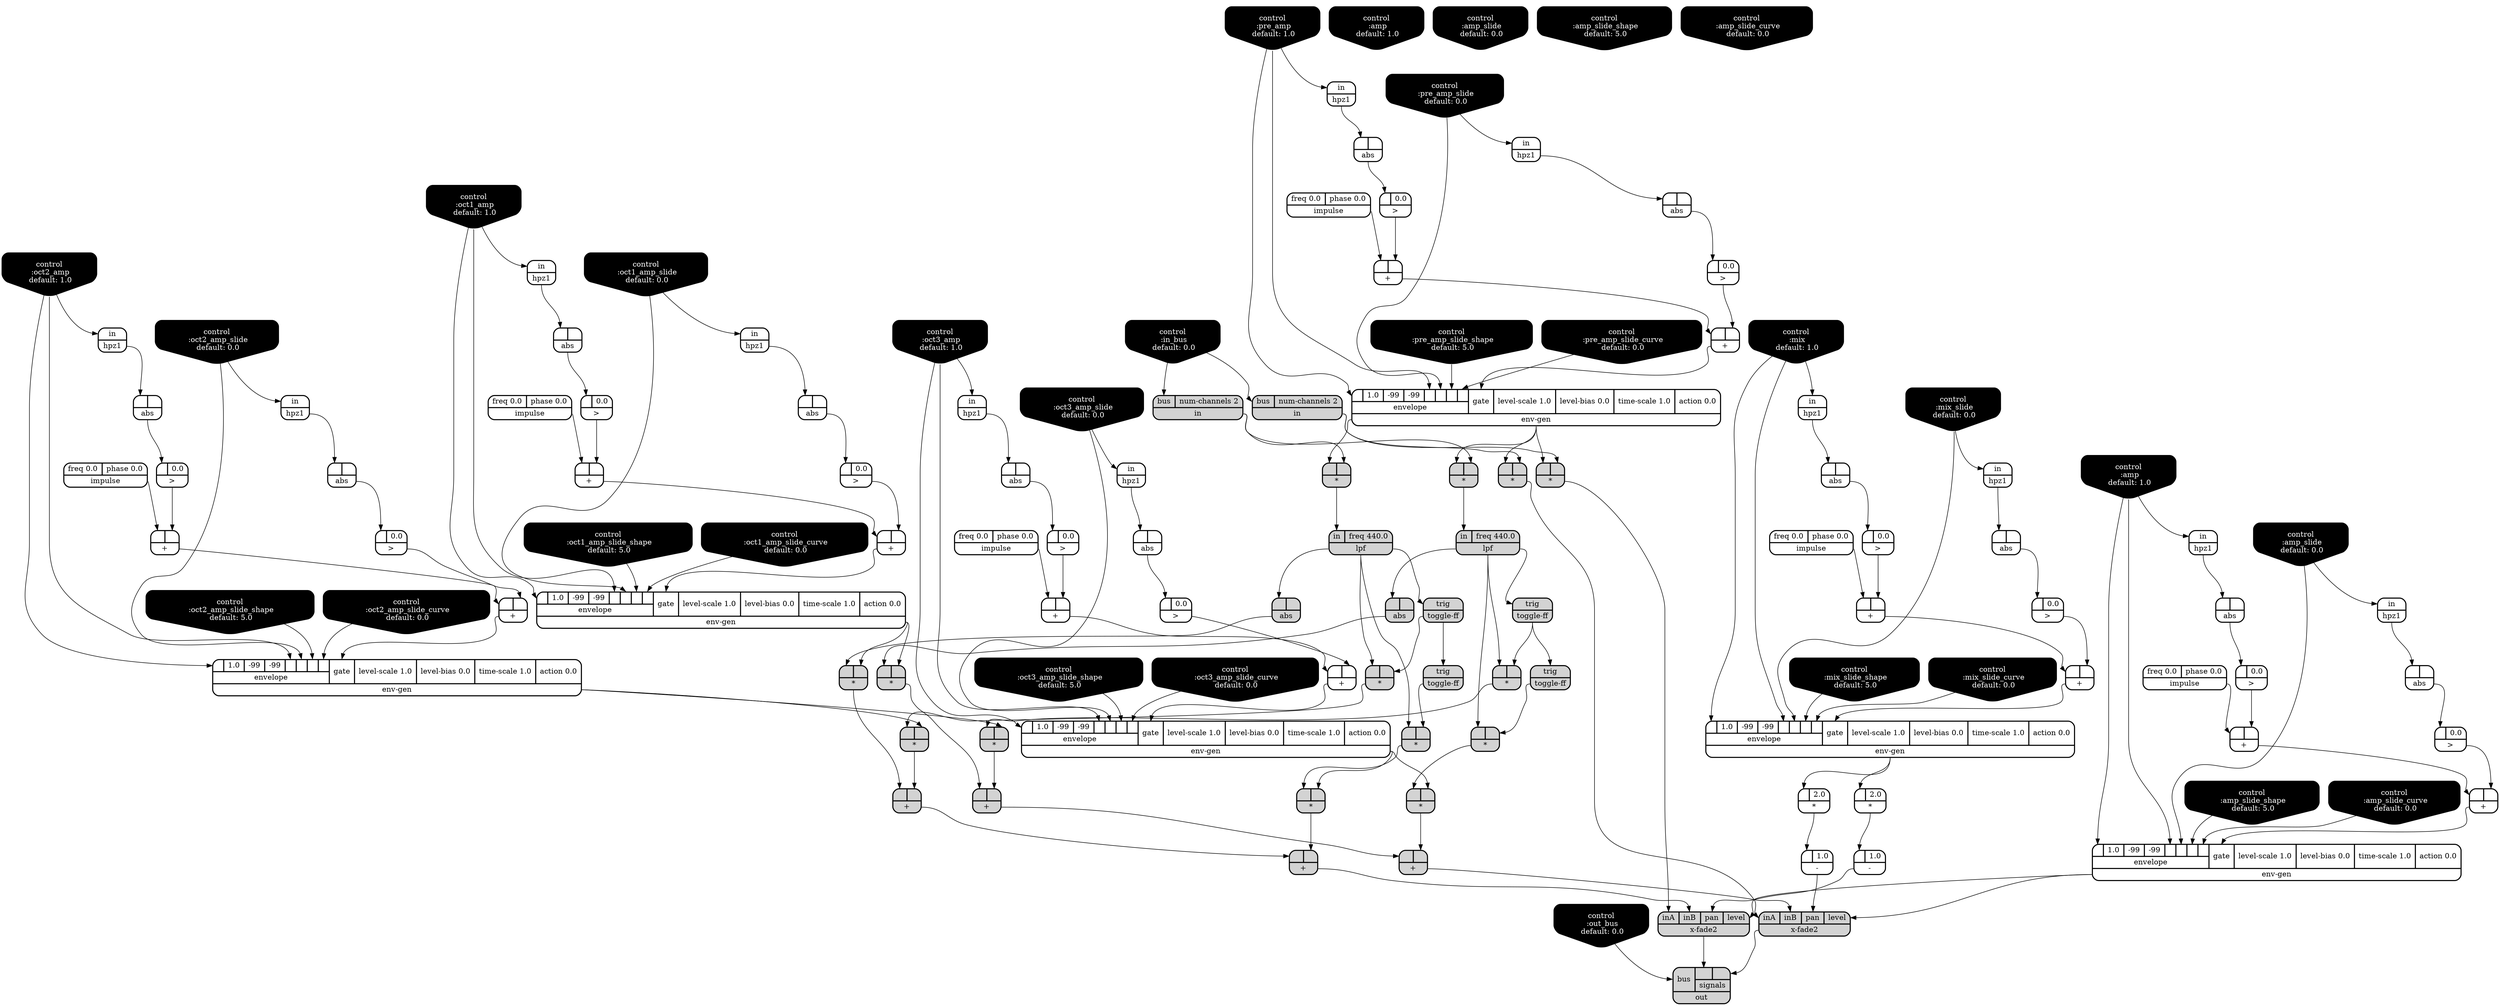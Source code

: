 digraph synthdef {
51 [label = "{{ <a> |<b> } |<__UG_NAME__>* }" style="filled, bold, rounded"  shape=record rankdir=LR];
64 [label = "{{ <a> |<b> } |<__UG_NAME__>* }" style="filled, bold, rounded"  shape=record rankdir=LR];
68 [label = "{{ <a> |<b> } |<__UG_NAME__>* }" style="filled, bold, rounded"  shape=record rankdir=LR];
79 [label = "{{ <a> |<b> } |<__UG_NAME__>* }" style="filled, bold, rounded"  shape=record rankdir=LR];
89 [label = "{{ <a> |<b> 2.0} |<__UG_NAME__>* }" style="bold, rounded" shape=record rankdir=LR];
91 [label = "{{ <a> |<b> } |<__UG_NAME__>* }" style="filled, bold, rounded"  shape=record rankdir=LR];
100 [label = "{{ <a> |<b> } |<__UG_NAME__>* }" style="filled, bold, rounded"  shape=record rankdir=LR];
103 [label = "{{ <a> |<b> } |<__UG_NAME__>* }" style="filled, bold, rounded"  shape=record rankdir=LR];
105 [label = "{{ <a> |<b> } |<__UG_NAME__>* }" style="filled, bold, rounded"  shape=record rankdir=LR];
106 [label = "{{ <a> |<b> 2.0} |<__UG_NAME__>* }" style="bold, rounded" shape=record rankdir=LR];
109 [label = "{{ <a> |<b> } |<__UG_NAME__>* }" style="filled, bold, rounded"  shape=record rankdir=LR];
112 [label = "{{ <a> |<b> } |<__UG_NAME__>* }" style="filled, bold, rounded"  shape=record rankdir=LR];
113 [label = "{{ <a> |<b> } |<__UG_NAME__>* }" style="filled, bold, rounded"  shape=record rankdir=LR];
117 [label = "{{ <a> |<b> } |<__UG_NAME__>* }" style="filled, bold, rounded"  shape=record rankdir=LR];
118 [label = "{{ <a> |<b> } |<__UG_NAME__>* }" style="filled, bold, rounded"  shape=record rankdir=LR];
120 [label = "{{ <a> |<b> } |<__UG_NAME__>* }" style="filled, bold, rounded"  shape=record rankdir=LR];
34 [label = "{{ <a> |<b> } |<__UG_NAME__>+ }" style="bold, rounded" shape=record rankdir=LR];
38 [label = "{{ <a> |<b> } |<__UG_NAME__>+ }" style="bold, rounded" shape=record rankdir=LR];
44 [label = "{{ <a> |<b> } |<__UG_NAME__>+ }" style="bold, rounded" shape=record rankdir=LR];
48 [label = "{{ <a> |<b> } |<__UG_NAME__>+ }" style="bold, rounded" shape=record rankdir=LR];
58 [label = "{{ <a> |<b> } |<__UG_NAME__>+ }" style="bold, rounded" shape=record rankdir=LR];
62 [label = "{{ <a> |<b> } |<__UG_NAME__>+ }" style="bold, rounded" shape=record rankdir=LR];
74 [label = "{{ <a> |<b> } |<__UG_NAME__>+ }" style="bold, rounded" shape=record rankdir=LR];
78 [label = "{{ <a> |<b> } |<__UG_NAME__>+ }" style="bold, rounded" shape=record rankdir=LR];
85 [label = "{{ <a> |<b> } |<__UG_NAME__>+ }" style="bold, rounded" shape=record rankdir=LR];
87 [label = "{{ <a> |<b> } |<__UG_NAME__>+ }" style="bold, rounded" shape=record rankdir=LR];
94 [label = "{{ <a> |<b> } |<__UG_NAME__>+ }" style="bold, rounded" shape=record rankdir=LR];
98 [label = "{{ <a> |<b> } |<__UG_NAME__>+ }" style="bold, rounded" shape=record rankdir=LR];
110 [label = "{{ <a> |<b> } |<__UG_NAME__>+ }" style="filled, bold, rounded"  shape=record rankdir=LR];
114 [label = "{{ <a> |<b> } |<__UG_NAME__>+ }" style="filled, bold, rounded"  shape=record rankdir=LR];
121 [label = "{{ <a> |<b> } |<__UG_NAME__>+ }" style="filled, bold, rounded"  shape=record rankdir=LR];
122 [label = "{{ <a> |<b> } |<__UG_NAME__>+ }" style="filled, bold, rounded"  shape=record rankdir=LR];
108 [label = "{{ <a> |<b> 1.0} |<__UG_NAME__>- }" style="bold, rounded" shape=record rankdir=LR];
116 [label = "{{ <a> |<b> 1.0} |<__UG_NAME__>- }" style="bold, rounded" shape=record rankdir=LR];
33 [label = "{{ <a> |<b> 0.0} |<__UG_NAME__>\> }" style="bold, rounded" shape=record rankdir=LR];
37 [label = "{{ <a> |<b> 0.0} |<__UG_NAME__>\> }" style="bold, rounded" shape=record rankdir=LR];
43 [label = "{{ <a> |<b> 0.0} |<__UG_NAME__>\> }" style="bold, rounded" shape=record rankdir=LR];
47 [label = "{{ <a> |<b> 0.0} |<__UG_NAME__>\> }" style="bold, rounded" shape=record rankdir=LR];
57 [label = "{{ <a> |<b> 0.0} |<__UG_NAME__>\> }" style="bold, rounded" shape=record rankdir=LR];
61 [label = "{{ <a> |<b> 0.0} |<__UG_NAME__>\> }" style="bold, rounded" shape=record rankdir=LR];
73 [label = "{{ <a> |<b> 0.0} |<__UG_NAME__>\> }" style="bold, rounded" shape=record rankdir=LR];
77 [label = "{{ <a> |<b> 0.0} |<__UG_NAME__>\> }" style="bold, rounded" shape=record rankdir=LR];
84 [label = "{{ <a> |<b> 0.0} |<__UG_NAME__>\> }" style="bold, rounded" shape=record rankdir=LR];
86 [label = "{{ <a> |<b> 0.0} |<__UG_NAME__>\> }" style="bold, rounded" shape=record rankdir=LR];
93 [label = "{{ <a> |<b> 0.0} |<__UG_NAME__>\> }" style="bold, rounded" shape=record rankdir=LR];
97 [label = "{{ <a> |<b> 0.0} |<__UG_NAME__>\> }" style="bold, rounded" shape=record rankdir=LR];
32 [label = "{{ <a> |<b> } |<__UG_NAME__>abs }" style="bold, rounded" shape=record rankdir=LR];
36 [label = "{{ <a> |<b> } |<__UG_NAME__>abs }" style="bold, rounded" shape=record rankdir=LR];
42 [label = "{{ <a> |<b> } |<__UG_NAME__>abs }" style="bold, rounded" shape=record rankdir=LR];
46 [label = "{{ <a> |<b> } |<__UG_NAME__>abs }" style="bold, rounded" shape=record rankdir=LR];
53 [label = "{{ <a> |<b> } |<__UG_NAME__>abs }" style="filled, bold, rounded"  shape=record rankdir=LR];
56 [label = "{{ <a> |<b> } |<__UG_NAME__>abs }" style="bold, rounded" shape=record rankdir=LR];
60 [label = "{{ <a> |<b> } |<__UG_NAME__>abs }" style="bold, rounded" shape=record rankdir=LR];
66 [label = "{{ <a> |<b> } |<__UG_NAME__>abs }" style="bold, rounded" shape=record rankdir=LR];
69 [label = "{{ <a> |<b> } |<__UG_NAME__>abs }" style="bold, rounded" shape=record rankdir=LR];
72 [label = "{{ <a> |<b> } |<__UG_NAME__>abs }" style="bold, rounded" shape=record rankdir=LR];
76 [label = "{{ <a> |<b> } |<__UG_NAME__>abs }" style="bold, rounded" shape=record rankdir=LR];
83 [label = "{{ <a> |<b> } |<__UG_NAME__>abs }" style="bold, rounded" shape=record rankdir=LR];
96 [label = "{{ <a> |<b> } |<__UG_NAME__>abs }" style="bold, rounded" shape=record rankdir=LR];
119 [label = "{{ <a> |<b> } |<__UG_NAME__>abs }" style="filled, bold, rounded"  shape=record rankdir=LR];
0 [label = "control
 :amp
 default: 1.0" shape=invhouse style="rounded, filled, bold" fillcolor=black fontcolor=white ]; 
1 [label = "control
 :amp_slide
 default: 0.0" shape=invhouse style="rounded, filled, bold" fillcolor=black fontcolor=white ]; 
2 [label = "control
 :amp_slide_shape
 default: 5.0" shape=invhouse style="rounded, filled, bold" fillcolor=black fontcolor=white ]; 
3 [label = "control
 :amp_slide_curve
 default: 0.0" shape=invhouse style="rounded, filled, bold" fillcolor=black fontcolor=white ]; 
4 [label = "control
 :mix
 default: 1.0" shape=invhouse style="rounded, filled, bold" fillcolor=black fontcolor=white ]; 
5 [label = "control
 :mix_slide
 default: 0.0" shape=invhouse style="rounded, filled, bold" fillcolor=black fontcolor=white ]; 
6 [label = "control
 :mix_slide_shape
 default: 5.0" shape=invhouse style="rounded, filled, bold" fillcolor=black fontcolor=white ]; 
7 [label = "control
 :mix_slide_curve
 default: 0.0" shape=invhouse style="rounded, filled, bold" fillcolor=black fontcolor=white ]; 
8 [label = "control
 :pre_amp
 default: 1.0" shape=invhouse style="rounded, filled, bold" fillcolor=black fontcolor=white ]; 
9 [label = "control
 :pre_amp_slide
 default: 0.0" shape=invhouse style="rounded, filled, bold" fillcolor=black fontcolor=white ]; 
10 [label = "control
 :pre_amp_slide_shape
 default: 5.0" shape=invhouse style="rounded, filled, bold" fillcolor=black fontcolor=white ]; 
11 [label = "control
 :pre_amp_slide_curve
 default: 0.0" shape=invhouse style="rounded, filled, bold" fillcolor=black fontcolor=white ]; 
12 [label = "control
 :amp
 default: 1.0" shape=invhouse style="rounded, filled, bold" fillcolor=black fontcolor=white ]; 
13 [label = "control
 :amp_slide
 default: 0.0" shape=invhouse style="rounded, filled, bold" fillcolor=black fontcolor=white ]; 
14 [label = "control
 :amp_slide_shape
 default: 5.0" shape=invhouse style="rounded, filled, bold" fillcolor=black fontcolor=white ]; 
15 [label = "control
 :amp_slide_curve
 default: 0.0" shape=invhouse style="rounded, filled, bold" fillcolor=black fontcolor=white ]; 
16 [label = "control
 :oct1_amp
 default: 1.0" shape=invhouse style="rounded, filled, bold" fillcolor=black fontcolor=white ]; 
17 [label = "control
 :oct1_amp_slide
 default: 0.0" shape=invhouse style="rounded, filled, bold" fillcolor=black fontcolor=white ]; 
18 [label = "control
 :oct1_amp_slide_shape
 default: 5.0" shape=invhouse style="rounded, filled, bold" fillcolor=black fontcolor=white ]; 
19 [label = "control
 :oct1_amp_slide_curve
 default: 0.0" shape=invhouse style="rounded, filled, bold" fillcolor=black fontcolor=white ]; 
20 [label = "control
 :oct2_amp
 default: 1.0" shape=invhouse style="rounded, filled, bold" fillcolor=black fontcolor=white ]; 
21 [label = "control
 :oct2_amp_slide
 default: 0.0" shape=invhouse style="rounded, filled, bold" fillcolor=black fontcolor=white ]; 
22 [label = "control
 :oct2_amp_slide_shape
 default: 5.0" shape=invhouse style="rounded, filled, bold" fillcolor=black fontcolor=white ]; 
23 [label = "control
 :oct2_amp_slide_curve
 default: 0.0" shape=invhouse style="rounded, filled, bold" fillcolor=black fontcolor=white ]; 
24 [label = "control
 :oct3_amp
 default: 1.0" shape=invhouse style="rounded, filled, bold" fillcolor=black fontcolor=white ]; 
25 [label = "control
 :oct3_amp_slide
 default: 0.0" shape=invhouse style="rounded, filled, bold" fillcolor=black fontcolor=white ]; 
26 [label = "control
 :oct3_amp_slide_shape
 default: 5.0" shape=invhouse style="rounded, filled, bold" fillcolor=black fontcolor=white ]; 
27 [label = "control
 :oct3_amp_slide_curve
 default: 0.0" shape=invhouse style="rounded, filled, bold" fillcolor=black fontcolor=white ]; 
28 [label = "control
 :in_bus
 default: 0.0" shape=invhouse style="rounded, filled, bold" fillcolor=black fontcolor=white ]; 
29 [label = "control
 :out_bus
 default: 0.0" shape=invhouse style="rounded, filled, bold" fillcolor=black fontcolor=white ]; 
49 [label = "{{ {{<envelope___control___0>|1.0|-99|-99|<envelope___control___4>|<envelope___control___5>|<envelope___control___6>|<envelope___control___7>}|envelope}|<gate> gate|<level____scale> level-scale 1.0|<level____bias> level-bias 0.0|<time____scale> time-scale 1.0|<action> action 0.0} |<__UG_NAME__>env-gen }" style="bold, rounded" shape=record rankdir=LR];
63 [label = "{{ {{<envelope___control___0>|1.0|-99|-99|<envelope___control___4>|<envelope___control___5>|<envelope___control___6>|<envelope___control___7>}|envelope}|<gate> gate|<level____scale> level-scale 1.0|<level____bias> level-bias 0.0|<time____scale> time-scale 1.0|<action> action 0.0} |<__UG_NAME__>env-gen }" style="bold, rounded" shape=record rankdir=LR];
88 [label = "{{ {{<envelope___control___0>|1.0|-99|-99|<envelope___control___4>|<envelope___control___5>|<envelope___control___6>|<envelope___control___7>}|envelope}|<gate> gate|<level____scale> level-scale 1.0|<level____bias> level-bias 0.0|<time____scale> time-scale 1.0|<action> action 0.0} |<__UG_NAME__>env-gen }" style="bold, rounded" shape=record rankdir=LR];
99 [label = "{{ {{<envelope___control___0>|1.0|-99|-99|<envelope___control___4>|<envelope___control___5>|<envelope___control___6>|<envelope___control___7>}|envelope}|<gate> gate|<level____scale> level-scale 1.0|<level____bias> level-bias 0.0|<time____scale> time-scale 1.0|<action> action 0.0} |<__UG_NAME__>env-gen }" style="bold, rounded" shape=record rankdir=LR];
104 [label = "{{ {{<envelope___control___0>|1.0|-99|-99|<envelope___control___4>|<envelope___control___5>|<envelope___control___6>|<envelope___control___7>}|envelope}|<gate> gate|<level____scale> level-scale 1.0|<level____bias> level-bias 0.0|<time____scale> time-scale 1.0|<action> action 0.0} |<__UG_NAME__>env-gen }" style="bold, rounded" shape=record rankdir=LR];
107 [label = "{{ {{<envelope___control___0>|1.0|-99|-99|<envelope___control___4>|<envelope___control___5>|<envelope___control___6>|<envelope___control___7>}|envelope}|<gate> gate|<level____scale> level-scale 1.0|<level____bias> level-bias 0.0|<time____scale> time-scale 1.0|<action> action 0.0} |<__UG_NAME__>env-gen }" style="bold, rounded" shape=record rankdir=LR];
31 [label = "{{ <in> in} |<__UG_NAME__>hpz1 }" style="bold, rounded" shape=record rankdir=LR];
35 [label = "{{ <in> in} |<__UG_NAME__>hpz1 }" style="bold, rounded" shape=record rankdir=LR];
39 [label = "{{ <in> in} |<__UG_NAME__>hpz1 }" style="bold, rounded" shape=record rankdir=LR];
41 [label = "{{ <in> in} |<__UG_NAME__>hpz1 }" style="bold, rounded" shape=record rankdir=LR];
45 [label = "{{ <in> in} |<__UG_NAME__>hpz1 }" style="bold, rounded" shape=record rankdir=LR];
55 [label = "{{ <in> in} |<__UG_NAME__>hpz1 }" style="bold, rounded" shape=record rankdir=LR];
59 [label = "{{ <in> in} |<__UG_NAME__>hpz1 }" style="bold, rounded" shape=record rankdir=LR];
65 [label = "{{ <in> in} |<__UG_NAME__>hpz1 }" style="bold, rounded" shape=record rankdir=LR];
71 [label = "{{ <in> in} |<__UG_NAME__>hpz1 }" style="bold, rounded" shape=record rankdir=LR];
75 [label = "{{ <in> in} |<__UG_NAME__>hpz1 }" style="bold, rounded" shape=record rankdir=LR];
82 [label = "{{ <in> in} |<__UG_NAME__>hpz1 }" style="bold, rounded" shape=record rankdir=LR];
95 [label = "{{ <in> in} |<__UG_NAME__>hpz1 }" style="bold, rounded" shape=record rankdir=LR];
30 [label = "{{ <freq> freq 0.0|<phase> phase 0.0} |<__UG_NAME__>impulse }" style="bold, rounded" shape=record rankdir=LR];
40 [label = "{{ <freq> freq 0.0|<phase> phase 0.0} |<__UG_NAME__>impulse }" style="bold, rounded" shape=record rankdir=LR];
54 [label = "{{ <freq> freq 0.0|<phase> phase 0.0} |<__UG_NAME__>impulse }" style="bold, rounded" shape=record rankdir=LR];
70 [label = "{{ <freq> freq 0.0|<phase> phase 0.0} |<__UG_NAME__>impulse }" style="bold, rounded" shape=record rankdir=LR];
81 [label = "{{ <freq> freq 0.0|<phase> phase 0.0} |<__UG_NAME__>impulse }" style="bold, rounded" shape=record rankdir=LR];
92 [label = "{{ <freq> freq 0.0|<phase> phase 0.0} |<__UG_NAME__>impulse }" style="bold, rounded" shape=record rankdir=LR];
50 [label = "{{ <bus> bus|<num____channels> num-channels 2} |<__UG_NAME__>in }" style="filled, bold, rounded"  shape=record rankdir=LR];
67 [label = "{{ <bus> bus|<num____channels> num-channels 2} |<__UG_NAME__>in }" style="filled, bold, rounded"  shape=record rankdir=LR];
52 [label = "{{ <in> in|<freq> freq 440.0} |<__UG_NAME__>lpf }" style="filled, bold, rounded"  shape=record rankdir=LR];
80 [label = "{{ <in> in|<freq> freq 440.0} |<__UG_NAME__>lpf }" style="filled, bold, rounded"  shape=record rankdir=LR];
124 [label = "{{ <bus> bus|{{<signals___x____fade2___0>|<signals___x____fade2___1>}|signals}} |<__UG_NAME__>out }" style="filled, bold, rounded"  shape=record rankdir=LR];
90 [label = "{{ <trig> trig} |<__UG_NAME__>toggle-ff }" style="filled, bold, rounded"  shape=record rankdir=LR];
101 [label = "{{ <trig> trig} |<__UG_NAME__>toggle-ff }" style="filled, bold, rounded"  shape=record rankdir=LR];
102 [label = "{{ <trig> trig} |<__UG_NAME__>toggle-ff }" style="filled, bold, rounded"  shape=record rankdir=LR];
111 [label = "{{ <trig> trig} |<__UG_NAME__>toggle-ff }" style="filled, bold, rounded"  shape=record rankdir=LR];
115 [label = "{{ <ina> inA|<inb> inB|<pan> pan|<level> level} |<__UG_NAME__>x-fade2 }" style="filled, bold, rounded"  shape=record rankdir=LR];
123 [label = "{{ <ina> inA|<inb> inB|<pan> pan|<level> level} |<__UG_NAME__>x-fade2 }" style="filled, bold, rounded"  shape=record rankdir=LR];

50:__UG_NAME__ -> 51:b ;
49:__UG_NAME__ -> 51:a ;
63:__UG_NAME__ -> 64:b ;
53:__UG_NAME__ -> 64:a ;
67:__UG_NAME__ -> 68:b ;
49:__UG_NAME__ -> 68:a ;
50:__UG_NAME__ -> 79:b ;
49:__UG_NAME__ -> 79:a ;
88:__UG_NAME__ -> 89:a ;
90:__UG_NAME__ -> 91:b ;
52:__UG_NAME__ -> 91:a ;
99:__UG_NAME__ -> 100:b ;
91:__UG_NAME__ -> 100:a ;
102:__UG_NAME__ -> 103:b ;
80:__UG_NAME__ -> 103:a ;
104:__UG_NAME__ -> 105:b ;
103:__UG_NAME__ -> 105:a ;
88:__UG_NAME__ -> 106:a ;
67:__UG_NAME__ -> 109:b ;
49:__UG_NAME__ -> 109:a ;
111:__UG_NAME__ -> 112:b ;
52:__UG_NAME__ -> 112:a ;
104:__UG_NAME__ -> 113:b ;
112:__UG_NAME__ -> 113:a ;
101:__UG_NAME__ -> 117:b ;
80:__UG_NAME__ -> 117:a ;
99:__UG_NAME__ -> 118:b ;
117:__UG_NAME__ -> 118:a ;
63:__UG_NAME__ -> 120:b ;
119:__UG_NAME__ -> 120:a ;
33:__UG_NAME__ -> 34:b ;
30:__UG_NAME__ -> 34:a ;
37:__UG_NAME__ -> 38:b ;
34:__UG_NAME__ -> 38:a ;
43:__UG_NAME__ -> 44:b ;
40:__UG_NAME__ -> 44:a ;
47:__UG_NAME__ -> 48:b ;
44:__UG_NAME__ -> 48:a ;
57:__UG_NAME__ -> 58:b ;
54:__UG_NAME__ -> 58:a ;
61:__UG_NAME__ -> 62:b ;
58:__UG_NAME__ -> 62:a ;
73:__UG_NAME__ -> 74:b ;
70:__UG_NAME__ -> 74:a ;
77:__UG_NAME__ -> 78:b ;
74:__UG_NAME__ -> 78:a ;
84:__UG_NAME__ -> 85:b ;
81:__UG_NAME__ -> 85:a ;
86:__UG_NAME__ -> 87:b ;
85:__UG_NAME__ -> 87:a ;
93:__UG_NAME__ -> 94:b ;
92:__UG_NAME__ -> 94:a ;
97:__UG_NAME__ -> 98:b ;
94:__UG_NAME__ -> 98:a ;
100:__UG_NAME__ -> 110:b ;
64:__UG_NAME__ -> 110:a ;
113:__UG_NAME__ -> 114:b ;
110:__UG_NAME__ -> 114:a ;
118:__UG_NAME__ -> 121:b ;
120:__UG_NAME__ -> 121:a ;
105:__UG_NAME__ -> 122:b ;
121:__UG_NAME__ -> 122:a ;
106:__UG_NAME__ -> 108:a ;
89:__UG_NAME__ -> 116:a ;
32:__UG_NAME__ -> 33:a ;
36:__UG_NAME__ -> 37:a ;
42:__UG_NAME__ -> 43:a ;
46:__UG_NAME__ -> 47:a ;
56:__UG_NAME__ -> 57:a ;
60:__UG_NAME__ -> 61:a ;
72:__UG_NAME__ -> 73:a ;
76:__UG_NAME__ -> 77:a ;
83:__UG_NAME__ -> 84:a ;
66:__UG_NAME__ -> 86:a ;
69:__UG_NAME__ -> 93:a ;
96:__UG_NAME__ -> 97:a ;
31:__UG_NAME__ -> 32:a ;
35:__UG_NAME__ -> 36:a ;
41:__UG_NAME__ -> 42:a ;
45:__UG_NAME__ -> 46:a ;
52:__UG_NAME__ -> 53:a ;
55:__UG_NAME__ -> 56:a ;
59:__UG_NAME__ -> 60:a ;
65:__UG_NAME__ -> 66:a ;
39:__UG_NAME__ -> 69:a ;
71:__UG_NAME__ -> 72:a ;
75:__UG_NAME__ -> 76:a ;
82:__UG_NAME__ -> 83:a ;
95:__UG_NAME__ -> 96:a ;
80:__UG_NAME__ -> 119:a ;
48:__UG_NAME__ -> 49:gate ;
8:__UG_NAME__ -> 49:envelope___control___0 ;
8:__UG_NAME__ -> 49:envelope___control___4 ;
9:__UG_NAME__ -> 49:envelope___control___5 ;
10:__UG_NAME__ -> 49:envelope___control___6 ;
11:__UG_NAME__ -> 49:envelope___control___7 ;
62:__UG_NAME__ -> 63:gate ;
16:__UG_NAME__ -> 63:envelope___control___0 ;
16:__UG_NAME__ -> 63:envelope___control___4 ;
17:__UG_NAME__ -> 63:envelope___control___5 ;
18:__UG_NAME__ -> 63:envelope___control___6 ;
19:__UG_NAME__ -> 63:envelope___control___7 ;
87:__UG_NAME__ -> 88:gate ;
4:__UG_NAME__ -> 88:envelope___control___0 ;
4:__UG_NAME__ -> 88:envelope___control___4 ;
5:__UG_NAME__ -> 88:envelope___control___5 ;
6:__UG_NAME__ -> 88:envelope___control___6 ;
7:__UG_NAME__ -> 88:envelope___control___7 ;
98:__UG_NAME__ -> 99:gate ;
20:__UG_NAME__ -> 99:envelope___control___0 ;
20:__UG_NAME__ -> 99:envelope___control___4 ;
21:__UG_NAME__ -> 99:envelope___control___5 ;
22:__UG_NAME__ -> 99:envelope___control___6 ;
23:__UG_NAME__ -> 99:envelope___control___7 ;
38:__UG_NAME__ -> 104:gate ;
24:__UG_NAME__ -> 104:envelope___control___0 ;
24:__UG_NAME__ -> 104:envelope___control___4 ;
25:__UG_NAME__ -> 104:envelope___control___5 ;
26:__UG_NAME__ -> 104:envelope___control___6 ;
27:__UG_NAME__ -> 104:envelope___control___7 ;
78:__UG_NAME__ -> 107:gate ;
0:__UG_NAME__ -> 107:envelope___control___0 ;
0:__UG_NAME__ -> 107:envelope___control___4 ;
1:__UG_NAME__ -> 107:envelope___control___5 ;
2:__UG_NAME__ -> 107:envelope___control___6 ;
3:__UG_NAME__ -> 107:envelope___control___7 ;
24:__UG_NAME__ -> 31:in ;
25:__UG_NAME__ -> 35:in ;
20:__UG_NAME__ -> 39:in ;
8:__UG_NAME__ -> 41:in ;
9:__UG_NAME__ -> 45:in ;
16:__UG_NAME__ -> 55:in ;
17:__UG_NAME__ -> 59:in ;
5:__UG_NAME__ -> 65:in ;
0:__UG_NAME__ -> 71:in ;
1:__UG_NAME__ -> 75:in ;
4:__UG_NAME__ -> 82:in ;
21:__UG_NAME__ -> 95:in ;
28:__UG_NAME__ -> 50:bus ;
28:__UG_NAME__ -> 67:bus ;
51:__UG_NAME__ -> 52:in ;
79:__UG_NAME__ -> 80:in ;
115:__UG_NAME__ -> 124:signals___x____fade2___0 ;
123:__UG_NAME__ -> 124:signals___x____fade2___1 ;
29:__UG_NAME__ -> 124:bus ;
52:__UG_NAME__ -> 90:trig ;
80:__UG_NAME__ -> 101:trig ;
101:__UG_NAME__ -> 102:trig ;
90:__UG_NAME__ -> 111:trig ;
107:__UG_NAME__ -> 115:level ;
108:__UG_NAME__ -> 115:pan ;
114:__UG_NAME__ -> 115:inb ;
109:__UG_NAME__ -> 115:ina ;
107:__UG_NAME__ -> 123:level ;
116:__UG_NAME__ -> 123:pan ;
122:__UG_NAME__ -> 123:inb ;
68:__UG_NAME__ -> 123:ina ;

}